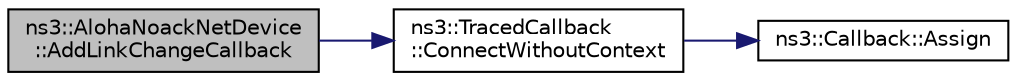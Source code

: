 digraph "ns3::AlohaNoackNetDevice::AddLinkChangeCallback"
{
  edge [fontname="Helvetica",fontsize="10",labelfontname="Helvetica",labelfontsize="10"];
  node [fontname="Helvetica",fontsize="10",shape=record];
  rankdir="LR";
  Node1 [label="ns3::AlohaNoackNetDevice\l::AddLinkChangeCallback",height=0.2,width=0.4,color="black", fillcolor="grey75", style="filled", fontcolor="black"];
  Node1 -> Node2 [color="midnightblue",fontsize="10",style="solid"];
  Node2 [label="ns3::TracedCallback\l::ConnectWithoutContext",height=0.2,width=0.4,color="black", fillcolor="white", style="filled",URL="$df/dec/classns3_1_1TracedCallback.html#aacc251bf4e302e7d034e9f0e25a15980"];
  Node2 -> Node3 [color="midnightblue",fontsize="10",style="solid"];
  Node3 [label="ns3::Callback::Assign",height=0.2,width=0.4,color="black", fillcolor="white", style="filled",URL="$d1/d48/classns3_1_1Callback.html#a246f8949a1392269d4c1a85c24b85f97"];
}
